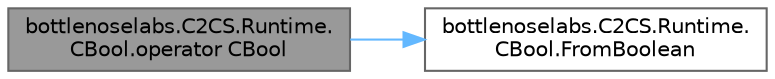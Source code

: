 digraph "bottlenoselabs.C2CS.Runtime.CBool.operator CBool"
{
 // LATEX_PDF_SIZE
  bgcolor="transparent";
  edge [fontname=Helvetica,fontsize=10,labelfontname=Helvetica,labelfontsize=10];
  node [fontname=Helvetica,fontsize=10,shape=box,height=0.2,width=0.4];
  rankdir="LR";
  Node1 [id="Node000001",label="bottlenoselabs.C2CS.Runtime.\lCBool.operator CBool",height=0.2,width=0.4,color="gray40", fillcolor="grey60", style="filled", fontcolor="black",tooltip="Converts the specified bool to a CBool."];
  Node1 -> Node2 [id="edge1_Node000001_Node000002",color="steelblue1",style="solid",tooltip=" "];
  Node2 [id="Node000002",label="bottlenoselabs.C2CS.Runtime.\lCBool.FromBoolean",height=0.2,width=0.4,color="grey40", fillcolor="white", style="filled",URL="$structbottlenoselabs_1_1_c2_c_s_1_1_runtime_1_1_c_bool.html#afb14a076a24b86f6e71c637b952228e7",tooltip="Converts the specified bool to a CBool."];
}
